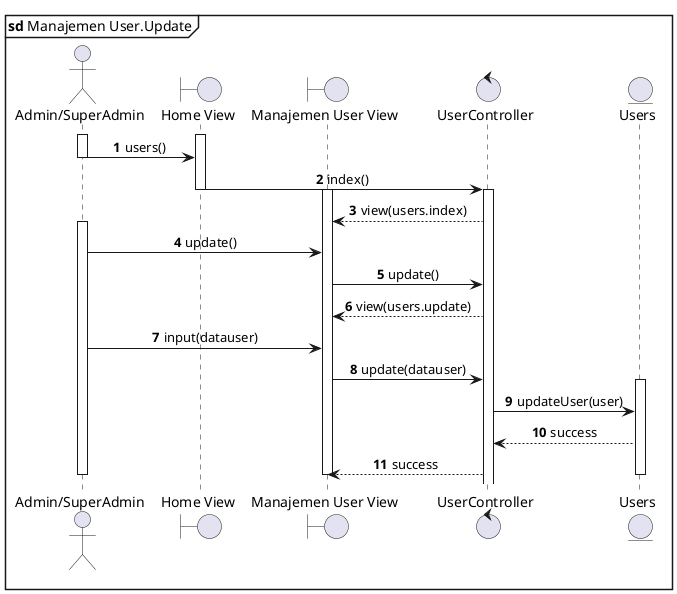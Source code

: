 @startuml User Manajemen.Update
mainframe **sd** Manajemen User.Update
actor "Admin/SuperAdmin"  as User
boundary "Home View" as HomeView
boundary "Manajemen User View" as UsersView
control UserController 
entity Users as UserModel

autonumber
' autoactivate on
skinparam SequenceMessageAlignment center

activate User
activate HomeView
User->HomeView: users()
deactivate User
HomeView->UserController: index()
deactivate HomeView
activate UserController
activate UsersView
UserController-->UsersView: view(users.index)
activate User
User->UsersView: update()
UsersView->UserController : update()
UserController --> UsersView: view(users.update)
User->UsersView: input(datauser)
UsersView->UserController: update(datauser)
activate UserModel
UserController->UserModel: updateUser(user)
UserModel-->UserController: success
UserController-->UsersView: success
deactivate UserModel
deactivate UsersView
deactivate User

@enduml